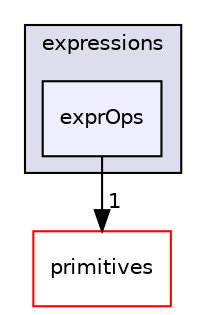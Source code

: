 digraph "src/OpenFOAM/expressions/exprOps" {
  bgcolor=transparent;
  compound=true
  node [ fontsize="10", fontname="Helvetica"];
  edge [ labelfontsize="10", labelfontname="Helvetica"];
  subgraph clusterdir_fa8eb60ad2eb9e73026ecc23442a4b28 {
    graph [ bgcolor="#ddddee", pencolor="black", label="expressions" fontname="Helvetica", fontsize="10", URL="dir_fa8eb60ad2eb9e73026ecc23442a4b28.html"]
  dir_e54de5749dbd60a5a5a710f79813a839 [shape=box, label="exprOps", style="filled", fillcolor="#eeeeff", pencolor="black", URL="dir_e54de5749dbd60a5a5a710f79813a839.html"];
  }
  dir_3e50f45338116b169052b428016851aa [shape=box label="primitives" color="red" URL="dir_3e50f45338116b169052b428016851aa.html"];
  dir_e54de5749dbd60a5a5a710f79813a839->dir_3e50f45338116b169052b428016851aa [headlabel="1", labeldistance=1.5 headhref="dir_002300_002628.html"];
}
